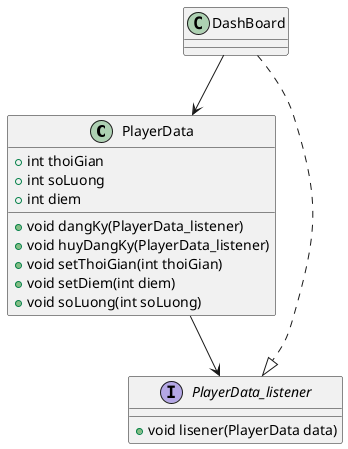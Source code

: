 @startuml
'https://plantuml.com/sequence-diagram

class PlayerData{
+ int thoiGian
+ int soLuong
+ int diem
+ void dangKy(PlayerData_listener)
+ void huyDangKy(PlayerData_listener)
+ void setThoiGian(int thoiGian)
+ void setDiem(int diem)
+ void soLuong(int soLuong)
}
class DashBoard{
}
interface PlayerData_listener{
+ void lisener(PlayerData data)
}

DashBoard --> PlayerData
DashBoard ..|> PlayerData_listener
PlayerData --> PlayerData_listener
@enduml